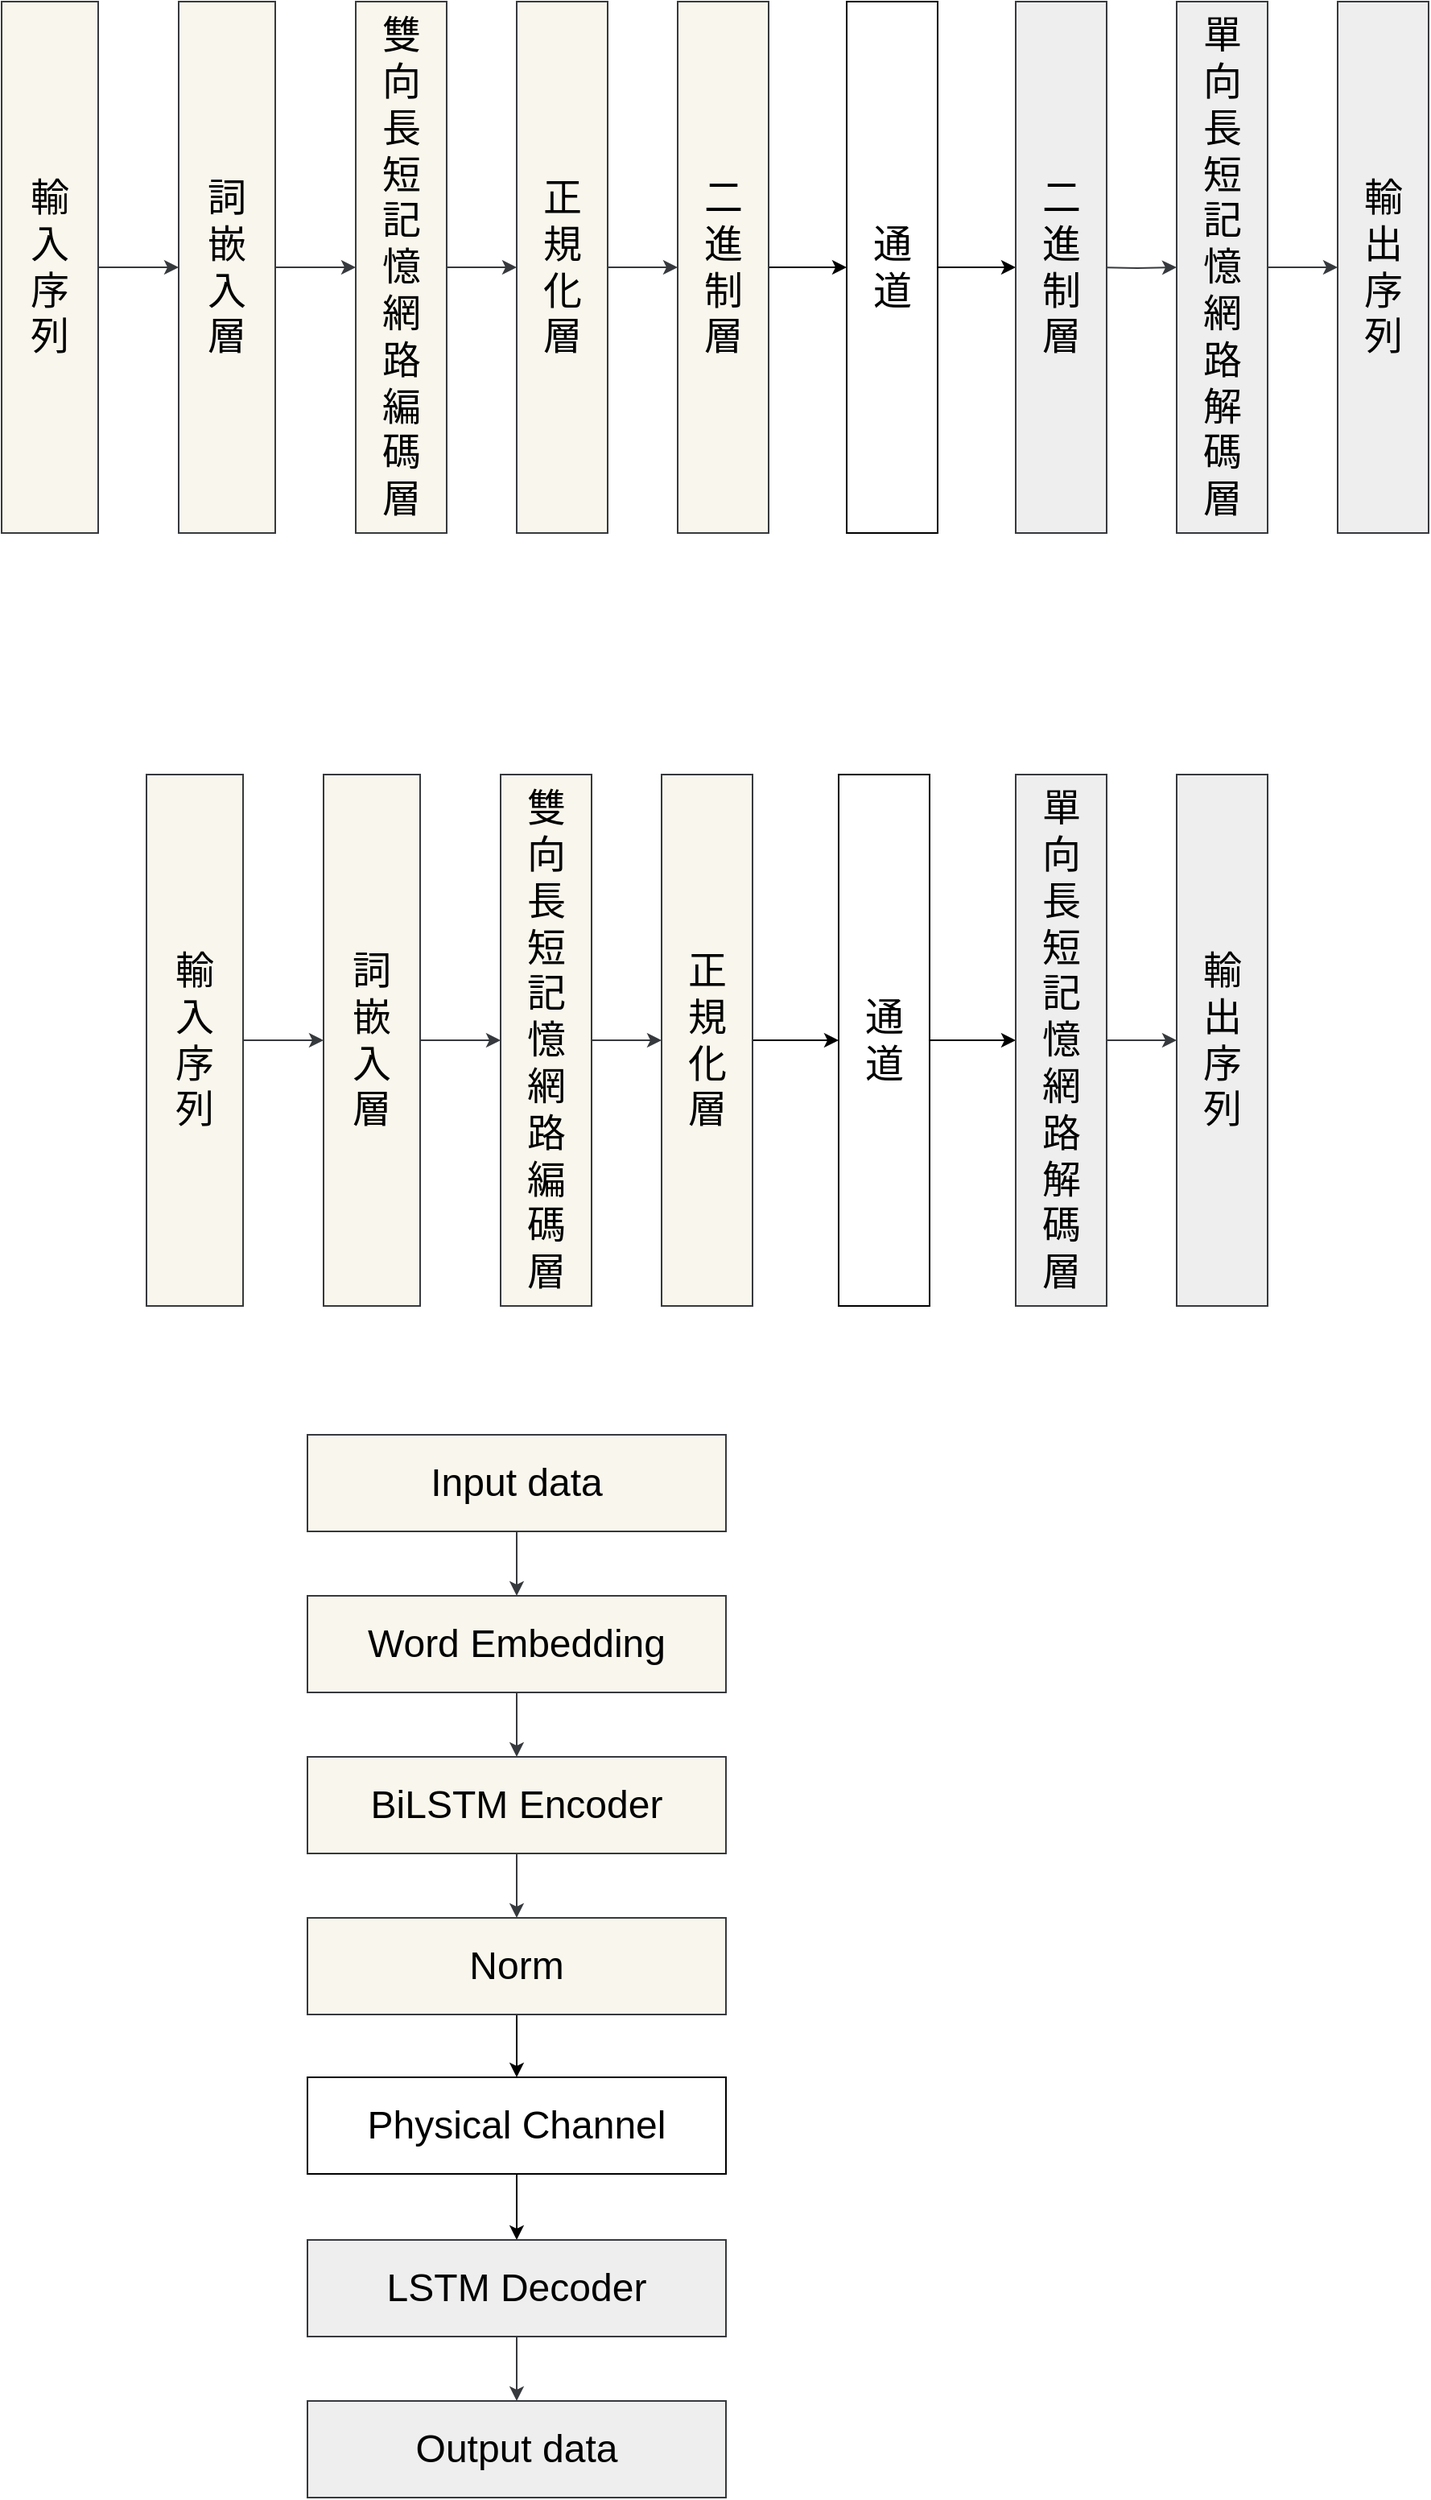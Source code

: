<mxfile version="21.5.0" type="github">
  <diagram name="Page-1" id="c2homMQbQnls9qfjQp3g">
    <mxGraphModel dx="2120" dy="2538" grid="1" gridSize="10" guides="1" tooltips="1" connect="1" arrows="1" fold="1" page="1" pageScale="1" pageWidth="827" pageHeight="1169" math="0" shadow="0">
      <root>
        <mxCell id="0" />
        <mxCell id="1" parent="0" />
        <mxCell id="mgeIUsZjKfc3Y_ak5dJY-27" value="" style="edgeStyle=orthogonalEdgeStyle;rounded=0;orthogonalLoop=1;jettySize=auto;html=1;fillColor=#f9f7ed;strokeColor=#36393d;" edge="1" parent="1" source="mgeIUsZjKfc3Y_ak5dJY-18" target="mgeIUsZjKfc3Y_ak5dJY-19">
          <mxGeometry relative="1" as="geometry" />
        </mxCell>
        <mxCell id="mgeIUsZjKfc3Y_ak5dJY-18" value="&lt;font style=&quot;font-size: 24px;&quot;&gt;輸&lt;br&gt;入&lt;br&gt;序&lt;br&gt;列&lt;/font&gt;" style="rounded=0;whiteSpace=wrap;html=1;fillColor=#f9f7ed;strokeColor=#36393d;" vertex="1" parent="1">
          <mxGeometry x="200" y="360" width="60" height="330" as="geometry" />
        </mxCell>
        <mxCell id="mgeIUsZjKfc3Y_ak5dJY-28" value="" style="edgeStyle=orthogonalEdgeStyle;rounded=0;orthogonalLoop=1;jettySize=auto;html=1;fillColor=#f9f7ed;strokeColor=#36393d;" edge="1" parent="1" source="mgeIUsZjKfc3Y_ak5dJY-19" target="mgeIUsZjKfc3Y_ak5dJY-20">
          <mxGeometry relative="1" as="geometry" />
        </mxCell>
        <mxCell id="mgeIUsZjKfc3Y_ak5dJY-19" value="&lt;span style=&quot;font-size: 24px;&quot;&gt;詞&lt;br&gt;嵌&lt;br&gt;入&lt;br&gt;層&lt;/span&gt;" style="rounded=0;whiteSpace=wrap;html=1;fillColor=#f9f7ed;strokeColor=#36393d;" vertex="1" parent="1">
          <mxGeometry x="310" y="360" width="60" height="330" as="geometry" />
        </mxCell>
        <mxCell id="mgeIUsZjKfc3Y_ak5dJY-29" value="" style="edgeStyle=orthogonalEdgeStyle;rounded=0;orthogonalLoop=1;jettySize=auto;html=1;fillColor=#f9f7ed;strokeColor=#36393d;" edge="1" parent="1" source="mgeIUsZjKfc3Y_ak5dJY-20" target="mgeIUsZjKfc3Y_ak5dJY-23">
          <mxGeometry relative="1" as="geometry" />
        </mxCell>
        <mxCell id="mgeIUsZjKfc3Y_ak5dJY-20" value="&lt;font style=&quot;font-size: 24px;&quot;&gt;雙&lt;br&gt;向&lt;br&gt;&lt;span style=&quot;text-align: start;&quot;&gt;&lt;font style=&quot;font-size: 24px;&quot;&gt;長&lt;br&gt;短&lt;br&gt;記&lt;br&gt;憶&lt;br&gt;網&lt;br&gt;路&lt;br&gt;&lt;/font&gt;&lt;/span&gt;&lt;/font&gt;&lt;span style=&quot;font-size: 24px;&quot;&gt;編&lt;br&gt;碼&lt;br&gt;層&lt;br&gt;&lt;/span&gt;" style="rounded=0;whiteSpace=wrap;html=1;fillColor=#f9f7ed;strokeColor=#36393d;" vertex="1" parent="1">
          <mxGeometry x="420" y="360" width="56.5" height="330" as="geometry" />
        </mxCell>
        <mxCell id="mgeIUsZjKfc3Y_ak5dJY-30" value="" style="edgeStyle=orthogonalEdgeStyle;rounded=0;orthogonalLoop=1;jettySize=auto;html=1;" edge="1" parent="1" source="mgeIUsZjKfc3Y_ak5dJY-23" target="mgeIUsZjKfc3Y_ak5dJY-24">
          <mxGeometry relative="1" as="geometry" />
        </mxCell>
        <mxCell id="mgeIUsZjKfc3Y_ak5dJY-23" value="&lt;span style=&quot;font-size: 24px;&quot;&gt;正&lt;br&gt;規&lt;br&gt;化&lt;br&gt;層&lt;br&gt;&lt;/span&gt;" style="rounded=0;whiteSpace=wrap;html=1;fillColor=#f9f7ed;strokeColor=#36393d;" vertex="1" parent="1">
          <mxGeometry x="520" y="360" width="56.5" height="330" as="geometry" />
        </mxCell>
        <mxCell id="mgeIUsZjKfc3Y_ak5dJY-31" value="" style="edgeStyle=orthogonalEdgeStyle;rounded=0;orthogonalLoop=1;jettySize=auto;html=1;" edge="1" parent="1" source="mgeIUsZjKfc3Y_ak5dJY-24" target="mgeIUsZjKfc3Y_ak5dJY-25">
          <mxGeometry relative="1" as="geometry" />
        </mxCell>
        <mxCell id="mgeIUsZjKfc3Y_ak5dJY-24" value="&lt;span style=&quot;font-size: 24px;&quot;&gt;通&lt;br&gt;道&lt;br&gt;&lt;/span&gt;" style="rounded=0;whiteSpace=wrap;html=1;" vertex="1" parent="1">
          <mxGeometry x="630" y="360" width="56.5" height="330" as="geometry" />
        </mxCell>
        <mxCell id="mgeIUsZjKfc3Y_ak5dJY-32" value="" style="edgeStyle=orthogonalEdgeStyle;rounded=0;orthogonalLoop=1;jettySize=auto;html=1;fillColor=#eeeeee;strokeColor=#36393d;" edge="1" parent="1" source="mgeIUsZjKfc3Y_ak5dJY-25" target="mgeIUsZjKfc3Y_ak5dJY-26">
          <mxGeometry relative="1" as="geometry" />
        </mxCell>
        <mxCell id="mgeIUsZjKfc3Y_ak5dJY-25" value="&lt;font style=&quot;border-color: var(--border-color); font-size: 24px;&quot;&gt;單&lt;br style=&quot;border-color: var(--border-color);&quot;&gt;向&lt;br style=&quot;border-color: var(--border-color);&quot;&gt;&lt;font style=&quot;border-color: var(--border-color);&quot;&gt;長&lt;br style=&quot;border-color: var(--border-color);&quot;&gt;短&lt;br style=&quot;border-color: var(--border-color);&quot;&gt;記&lt;br style=&quot;border-color: var(--border-color);&quot;&gt;憶&lt;br style=&quot;border-color: var(--border-color);&quot;&gt;網&lt;br style=&quot;border-color: var(--border-color);&quot;&gt;路&lt;br style=&quot;border-color: var(--border-color);&quot;&gt;&lt;/font&gt;&lt;/font&gt;&lt;span style=&quot;border-color: var(--border-color); font-size: 24px;&quot;&gt;解&lt;br style=&quot;border-color: var(--border-color);&quot;&gt;碼&lt;br style=&quot;border-color: var(--border-color);&quot;&gt;層&lt;/span&gt;&lt;span style=&quot;font-size: 24px;&quot;&gt;&lt;br&gt;&lt;/span&gt;" style="rounded=0;whiteSpace=wrap;html=1;fillColor=#eeeeee;strokeColor=#36393d;" vertex="1" parent="1">
          <mxGeometry x="740" y="360" width="56.5" height="330" as="geometry" />
        </mxCell>
        <mxCell id="mgeIUsZjKfc3Y_ak5dJY-26" value="&lt;span style=&quot;font-size: 24px;&quot;&gt;輸&lt;br&gt;出&lt;br&gt;序&lt;br&gt;列&lt;br&gt;&lt;/span&gt;" style="rounded=0;whiteSpace=wrap;html=1;fillColor=#eeeeee;strokeColor=#36393d;" vertex="1" parent="1">
          <mxGeometry x="840" y="360" width="56.5" height="330" as="geometry" />
        </mxCell>
        <mxCell id="mgeIUsZjKfc3Y_ak5dJY-35" value="" style="edgeStyle=orthogonalEdgeStyle;rounded=0;orthogonalLoop=1;jettySize=auto;html=1;fillColor=#f9f7ed;strokeColor=#36393d;" edge="1" parent="1" source="mgeIUsZjKfc3Y_ak5dJY-33" target="mgeIUsZjKfc3Y_ak5dJY-34">
          <mxGeometry relative="1" as="geometry" />
        </mxCell>
        <mxCell id="mgeIUsZjKfc3Y_ak5dJY-33" value="&lt;font style=&quot;font-size: 24px;&quot;&gt;Input data&lt;/font&gt;" style="rounded=0;whiteSpace=wrap;html=1;fillColor=#f9f7ed;strokeColor=#36393d;" vertex="1" parent="1">
          <mxGeometry x="300" y="770" width="260" height="60" as="geometry" />
        </mxCell>
        <mxCell id="mgeIUsZjKfc3Y_ak5dJY-37" value="" style="edgeStyle=orthogonalEdgeStyle;rounded=0;orthogonalLoop=1;jettySize=auto;html=1;fillColor=#f9f7ed;strokeColor=#36393d;" edge="1" parent="1" source="mgeIUsZjKfc3Y_ak5dJY-34" target="mgeIUsZjKfc3Y_ak5dJY-36">
          <mxGeometry relative="1" as="geometry" />
        </mxCell>
        <mxCell id="mgeIUsZjKfc3Y_ak5dJY-34" value="&lt;font style=&quot;font-size: 24px;&quot;&gt;Word Embedding&lt;/font&gt;" style="rounded=0;whiteSpace=wrap;html=1;fillColor=#f9f7ed;strokeColor=#36393d;" vertex="1" parent="1">
          <mxGeometry x="300" y="870" width="260" height="60" as="geometry" />
        </mxCell>
        <mxCell id="mgeIUsZjKfc3Y_ak5dJY-39" value="" style="edgeStyle=orthogonalEdgeStyle;rounded=0;orthogonalLoop=1;jettySize=auto;html=1;fillColor=#f9f7ed;strokeColor=#36393d;" edge="1" parent="1" source="mgeIUsZjKfc3Y_ak5dJY-36" target="mgeIUsZjKfc3Y_ak5dJY-38">
          <mxGeometry relative="1" as="geometry" />
        </mxCell>
        <mxCell id="mgeIUsZjKfc3Y_ak5dJY-36" value="&lt;font style=&quot;font-size: 24px;&quot;&gt;BiLSTM Encoder&lt;/font&gt;" style="rounded=0;whiteSpace=wrap;html=1;fillColor=#f9f7ed;strokeColor=#36393d;" vertex="1" parent="1">
          <mxGeometry x="300" y="970" width="260" height="60" as="geometry" />
        </mxCell>
        <mxCell id="mgeIUsZjKfc3Y_ak5dJY-42" value="" style="edgeStyle=orthogonalEdgeStyle;rounded=0;orthogonalLoop=1;jettySize=auto;html=1;" edge="1" parent="1" source="mgeIUsZjKfc3Y_ak5dJY-38" target="mgeIUsZjKfc3Y_ak5dJY-40">
          <mxGeometry relative="1" as="geometry" />
        </mxCell>
        <mxCell id="mgeIUsZjKfc3Y_ak5dJY-38" value="&lt;font style=&quot;font-size: 24px;&quot;&gt;Norm&lt;/font&gt;" style="rounded=0;whiteSpace=wrap;html=1;fillColor=#f9f7ed;strokeColor=#36393d;" vertex="1" parent="1">
          <mxGeometry x="300" y="1070" width="260" height="60" as="geometry" />
        </mxCell>
        <mxCell id="mgeIUsZjKfc3Y_ak5dJY-44" value="" style="edgeStyle=orthogonalEdgeStyle;rounded=0;orthogonalLoop=1;jettySize=auto;html=1;" edge="1" parent="1" source="mgeIUsZjKfc3Y_ak5dJY-40" target="mgeIUsZjKfc3Y_ak5dJY-43">
          <mxGeometry relative="1" as="geometry" />
        </mxCell>
        <mxCell id="mgeIUsZjKfc3Y_ak5dJY-40" value="&lt;font style=&quot;font-size: 24px;&quot;&gt;Physical Channel&lt;/font&gt;" style="rounded=0;whiteSpace=wrap;html=1;" vertex="1" parent="1">
          <mxGeometry x="300" y="1169" width="260" height="60" as="geometry" />
        </mxCell>
        <mxCell id="mgeIUsZjKfc3Y_ak5dJY-46" value="" style="edgeStyle=orthogonalEdgeStyle;rounded=0;orthogonalLoop=1;jettySize=auto;html=1;fillColor=#eeeeee;strokeColor=#36393d;" edge="1" parent="1" source="mgeIUsZjKfc3Y_ak5dJY-43" target="mgeIUsZjKfc3Y_ak5dJY-45">
          <mxGeometry relative="1" as="geometry" />
        </mxCell>
        <mxCell id="mgeIUsZjKfc3Y_ak5dJY-43" value="&lt;font style=&quot;font-size: 24px;&quot;&gt;LSTM Decoder&lt;/font&gt;" style="rounded=0;whiteSpace=wrap;html=1;fillColor=#eeeeee;strokeColor=#36393d;" vertex="1" parent="1">
          <mxGeometry x="300" y="1270" width="260" height="60" as="geometry" />
        </mxCell>
        <mxCell id="mgeIUsZjKfc3Y_ak5dJY-45" value="&lt;font style=&quot;font-size: 24px;&quot;&gt;Output data&lt;/font&gt;" style="rounded=0;whiteSpace=wrap;html=1;fillColor=#eeeeee;strokeColor=#36393d;" vertex="1" parent="1">
          <mxGeometry x="300" y="1370" width="260" height="60" as="geometry" />
        </mxCell>
        <mxCell id="mgeIUsZjKfc3Y_ak5dJY-47" value="" style="edgeStyle=orthogonalEdgeStyle;rounded=0;orthogonalLoop=1;jettySize=auto;html=1;fillColor=#f9f7ed;strokeColor=#36393d;" edge="1" parent="1" source="mgeIUsZjKfc3Y_ak5dJY-48" target="mgeIUsZjKfc3Y_ak5dJY-50">
          <mxGeometry relative="1" as="geometry" />
        </mxCell>
        <mxCell id="mgeIUsZjKfc3Y_ak5dJY-48" value="&lt;font style=&quot;font-size: 24px;&quot;&gt;輸&lt;br&gt;入&lt;br&gt;序&lt;br&gt;列&lt;/font&gt;" style="rounded=0;whiteSpace=wrap;html=1;fillColor=#f9f7ed;strokeColor=#36393d;" vertex="1" parent="1">
          <mxGeometry x="110" y="-120" width="60" height="330" as="geometry" />
        </mxCell>
        <mxCell id="mgeIUsZjKfc3Y_ak5dJY-49" value="" style="edgeStyle=orthogonalEdgeStyle;rounded=0;orthogonalLoop=1;jettySize=auto;html=1;fillColor=#f9f7ed;strokeColor=#36393d;" edge="1" parent="1" source="mgeIUsZjKfc3Y_ak5dJY-50" target="mgeIUsZjKfc3Y_ak5dJY-52">
          <mxGeometry relative="1" as="geometry" />
        </mxCell>
        <mxCell id="mgeIUsZjKfc3Y_ak5dJY-50" value="&lt;span style=&quot;font-size: 24px;&quot;&gt;詞&lt;br&gt;嵌&lt;br&gt;入&lt;br&gt;層&lt;/span&gt;" style="rounded=0;whiteSpace=wrap;html=1;fillColor=#f9f7ed;strokeColor=#36393d;" vertex="1" parent="1">
          <mxGeometry x="220" y="-120" width="60" height="330" as="geometry" />
        </mxCell>
        <mxCell id="mgeIUsZjKfc3Y_ak5dJY-51" value="" style="edgeStyle=orthogonalEdgeStyle;rounded=0;orthogonalLoop=1;jettySize=auto;html=1;fillColor=#f9f7ed;strokeColor=#36393d;" edge="1" parent="1" source="mgeIUsZjKfc3Y_ak5dJY-52" target="mgeIUsZjKfc3Y_ak5dJY-54">
          <mxGeometry relative="1" as="geometry" />
        </mxCell>
        <mxCell id="mgeIUsZjKfc3Y_ak5dJY-52" value="&lt;font style=&quot;font-size: 24px;&quot;&gt;雙&lt;br&gt;向&lt;br&gt;&lt;span style=&quot;text-align: start;&quot;&gt;&lt;font style=&quot;font-size: 24px;&quot;&gt;長&lt;br&gt;短&lt;br&gt;記&lt;br&gt;憶&lt;br&gt;網&lt;br&gt;路&lt;br&gt;&lt;/font&gt;&lt;/span&gt;&lt;/font&gt;&lt;span style=&quot;font-size: 24px;&quot;&gt;編&lt;br&gt;碼&lt;br&gt;層&lt;br&gt;&lt;/span&gt;" style="rounded=0;whiteSpace=wrap;html=1;fillColor=#f9f7ed;strokeColor=#36393d;" vertex="1" parent="1">
          <mxGeometry x="330" y="-120" width="56.5" height="330" as="geometry" />
        </mxCell>
        <mxCell id="mgeIUsZjKfc3Y_ak5dJY-61" value="" style="edgeStyle=orthogonalEdgeStyle;rounded=0;orthogonalLoop=1;jettySize=auto;html=1;fillColor=#f9f7ed;strokeColor=#36393d;" edge="1" parent="1" source="mgeIUsZjKfc3Y_ak5dJY-54" target="mgeIUsZjKfc3Y_ak5dJY-60">
          <mxGeometry relative="1" as="geometry" />
        </mxCell>
        <mxCell id="mgeIUsZjKfc3Y_ak5dJY-54" value="&lt;span style=&quot;font-size: 24px;&quot;&gt;正&lt;br&gt;規&lt;br&gt;化&lt;br&gt;層&lt;br&gt;&lt;/span&gt;" style="rounded=0;whiteSpace=wrap;html=1;fillColor=#f9f7ed;strokeColor=#36393d;" vertex="1" parent="1">
          <mxGeometry x="430" y="-120" width="56.5" height="330" as="geometry" />
        </mxCell>
        <mxCell id="mgeIUsZjKfc3Y_ak5dJY-63" value="" style="edgeStyle=orthogonalEdgeStyle;rounded=0;orthogonalLoop=1;jettySize=auto;html=1;" edge="1" parent="1" source="mgeIUsZjKfc3Y_ak5dJY-56" target="mgeIUsZjKfc3Y_ak5dJY-62">
          <mxGeometry relative="1" as="geometry" />
        </mxCell>
        <mxCell id="mgeIUsZjKfc3Y_ak5dJY-56" value="&lt;span style=&quot;font-size: 24px;&quot;&gt;通&lt;br&gt;道&lt;br&gt;&lt;/span&gt;" style="rounded=0;whiteSpace=wrap;html=1;" vertex="1" parent="1">
          <mxGeometry x="635" y="-120" width="56.5" height="330" as="geometry" />
        </mxCell>
        <mxCell id="mgeIUsZjKfc3Y_ak5dJY-57" value="" style="edgeStyle=orthogonalEdgeStyle;rounded=0;orthogonalLoop=1;jettySize=auto;html=1;fillColor=#eeeeee;strokeColor=#36393d;" edge="1" parent="1" source="mgeIUsZjKfc3Y_ak5dJY-58" target="mgeIUsZjKfc3Y_ak5dJY-59">
          <mxGeometry relative="1" as="geometry" />
        </mxCell>
        <mxCell id="mgeIUsZjKfc3Y_ak5dJY-58" value="&lt;font style=&quot;border-color: var(--border-color); font-size: 24px;&quot;&gt;單&lt;br style=&quot;border-color: var(--border-color);&quot;&gt;向&lt;br style=&quot;border-color: var(--border-color);&quot;&gt;&lt;font style=&quot;border-color: var(--border-color);&quot;&gt;長&lt;br style=&quot;border-color: var(--border-color);&quot;&gt;短&lt;br style=&quot;border-color: var(--border-color);&quot;&gt;記&lt;br style=&quot;border-color: var(--border-color);&quot;&gt;憶&lt;br style=&quot;border-color: var(--border-color);&quot;&gt;網&lt;br style=&quot;border-color: var(--border-color);&quot;&gt;路&lt;br style=&quot;border-color: var(--border-color);&quot;&gt;&lt;/font&gt;&lt;/font&gt;&lt;span style=&quot;border-color: var(--border-color); font-size: 24px;&quot;&gt;解&lt;br style=&quot;border-color: var(--border-color);&quot;&gt;碼&lt;br style=&quot;border-color: var(--border-color);&quot;&gt;層&lt;/span&gt;&lt;span style=&quot;font-size: 24px;&quot;&gt;&lt;br&gt;&lt;/span&gt;" style="rounded=0;whiteSpace=wrap;html=1;fillColor=#eeeeee;strokeColor=#36393d;" vertex="1" parent="1">
          <mxGeometry x="840" y="-120" width="56.5" height="330" as="geometry" />
        </mxCell>
        <mxCell id="mgeIUsZjKfc3Y_ak5dJY-59" value="&lt;span style=&quot;font-size: 24px;&quot;&gt;輸&lt;br&gt;出&lt;br&gt;序&lt;br&gt;列&lt;br&gt;&lt;/span&gt;" style="rounded=0;whiteSpace=wrap;html=1;fillColor=#eeeeee;strokeColor=#36393d;" vertex="1" parent="1">
          <mxGeometry x="940" y="-120" width="56.5" height="330" as="geometry" />
        </mxCell>
        <mxCell id="mgeIUsZjKfc3Y_ak5dJY-64" value="" style="edgeStyle=orthogonalEdgeStyle;rounded=0;orthogonalLoop=1;jettySize=auto;html=1;" edge="1" parent="1" source="mgeIUsZjKfc3Y_ak5dJY-60" target="mgeIUsZjKfc3Y_ak5dJY-56">
          <mxGeometry relative="1" as="geometry" />
        </mxCell>
        <mxCell id="mgeIUsZjKfc3Y_ak5dJY-60" value="&lt;span style=&quot;font-size: 24px;&quot;&gt;二&lt;br&gt;進&lt;br&gt;制&lt;br&gt;層&lt;br&gt;&lt;/span&gt;" style="rounded=0;whiteSpace=wrap;html=1;fillColor=#f9f7ed;strokeColor=#36393d;" vertex="1" parent="1">
          <mxGeometry x="530" y="-120" width="56.5" height="330" as="geometry" />
        </mxCell>
        <mxCell id="mgeIUsZjKfc3Y_ak5dJY-65" value="" style="edgeStyle=orthogonalEdgeStyle;rounded=0;orthogonalLoop=1;jettySize=auto;html=1;fillColor=#eeeeee;strokeColor=#36393d;" edge="1" parent="1" target="mgeIUsZjKfc3Y_ak5dJY-58">
          <mxGeometry relative="1" as="geometry">
            <mxPoint x="790" y="45" as="sourcePoint" />
          </mxGeometry>
        </mxCell>
        <mxCell id="mgeIUsZjKfc3Y_ak5dJY-62" value="&lt;span style=&quot;font-size: 24px;&quot;&gt;二&lt;br&gt;進&lt;br&gt;制&lt;br&gt;層&lt;br&gt;&lt;/span&gt;" style="rounded=0;whiteSpace=wrap;html=1;fillColor=#eeeeee;strokeColor=#36393d;" vertex="1" parent="1">
          <mxGeometry x="740" y="-120" width="56.5" height="330" as="geometry" />
        </mxCell>
      </root>
    </mxGraphModel>
  </diagram>
</mxfile>
